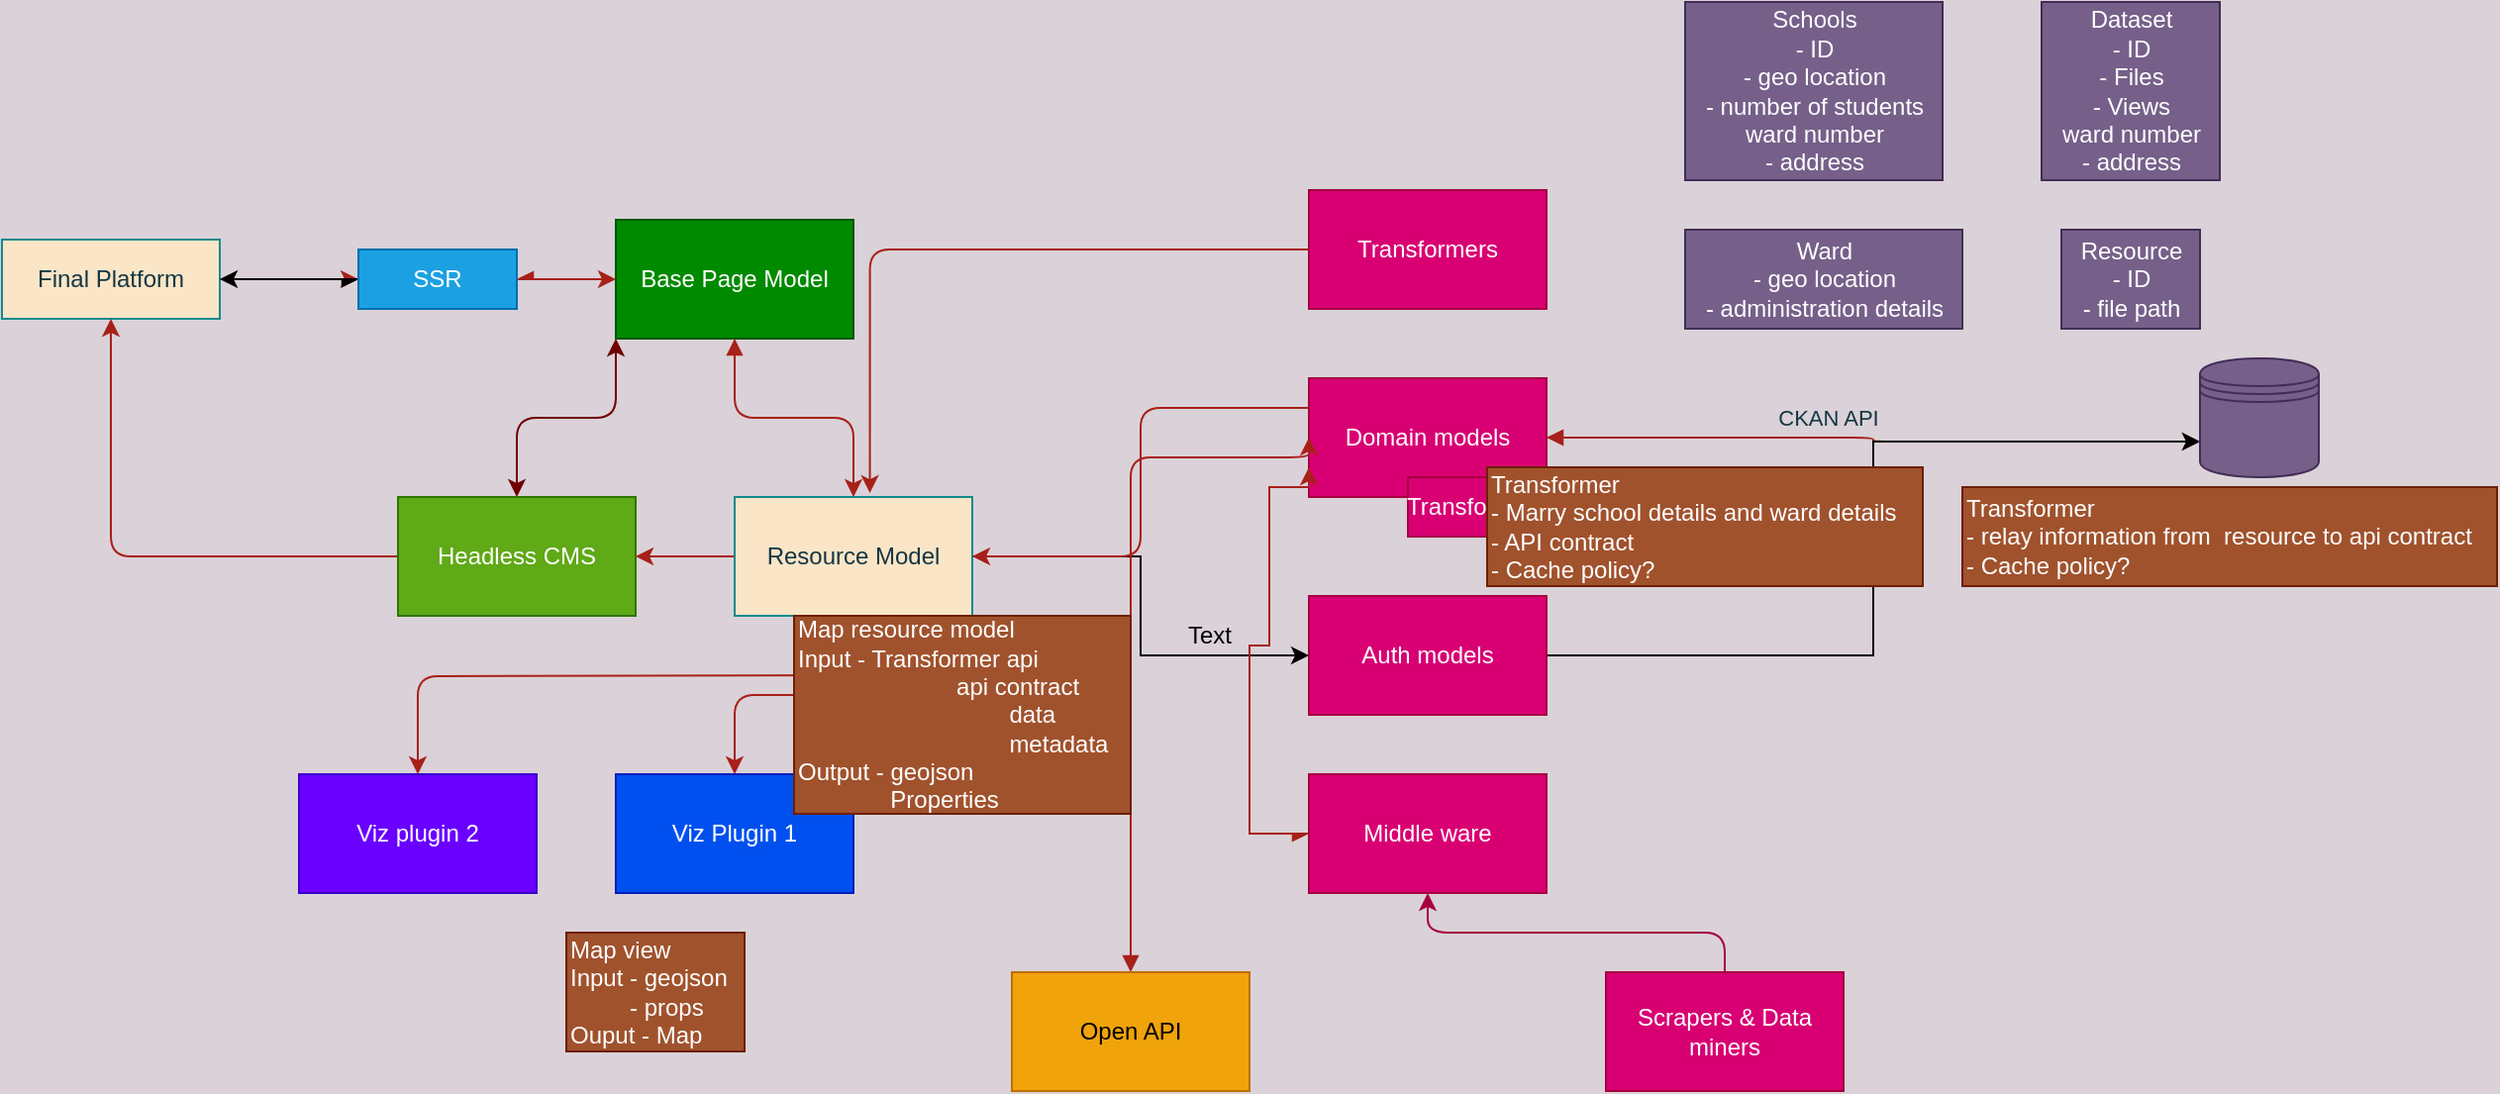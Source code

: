 <mxfile>
    <diagram id="JFMgObX7a8RLx0mdCkn_" name="Page-1">
        <mxGraphModel dx="1286" dy="1900" grid="1" gridSize="10" guides="1" tooltips="1" connect="1" arrows="1" fold="1" page="1" pageScale="1" pageWidth="1700" pageHeight="1100" background="#DAD2D8" math="0" shadow="0">
            <root>
                <mxCell id="0"/>
                <mxCell id="1" parent="0"/>
                <mxCell id="5" value="" style="edgeStyle=orthogonalEdgeStyle;rounded=0;orthogonalLoop=1;jettySize=auto;html=1;strokeColor=#A8201A;fontColor=#143642;labelBackgroundColor=#DAD2D8;" parent="1" source="3" target="4" edge="1">
                    <mxGeometry relative="1" as="geometry"/>
                </mxCell>
                <mxCell id="3" value="Final Platform" style="whiteSpace=wrap;html=1;fillColor=#FAE5C7;strokeColor=#0F8B8D;fontColor=#143642;" parent="1" vertex="1">
                    <mxGeometry x="20" y="-690" width="110" height="40" as="geometry"/>
                </mxCell>
                <mxCell id="13" value="" style="edgeStyle=orthogonalEdgeStyle;curved=0;rounded=1;sketch=0;orthogonalLoop=1;jettySize=auto;html=1;fontColor=#143642;strokeColor=#A8201A;fillColor=#FAE5C7;startArrow=async;startFill=1;" parent="1" source="4" target="12" edge="1">
                    <mxGeometry relative="1" as="geometry"/>
                </mxCell>
                <mxCell id="55" value="" style="edgeStyle=orthogonalEdgeStyle;rounded=0;orthogonalLoop=1;jettySize=auto;html=1;startArrow=async;startFill=1;" parent="1" source="4" target="3" edge="1">
                    <mxGeometry relative="1" as="geometry"/>
                </mxCell>
                <mxCell id="4" value="SSR" style="whiteSpace=wrap;html=1;fillColor=#1ba1e2;strokeColor=#006EAF;fontColor=#ffffff;" parent="1" vertex="1">
                    <mxGeometry x="200" y="-685" width="80" height="30" as="geometry"/>
                </mxCell>
                <mxCell id="8" style="edgeStyle=orthogonalEdgeStyle;rounded=0;orthogonalLoop=1;jettySize=auto;html=1;exitX=0.5;exitY=1;exitDx=0;exitDy=0;strokeColor=#A8201A;fontColor=#143642;labelBackgroundColor=#DAD2D8;" parent="1" edge="1">
                    <mxGeometry relative="1" as="geometry">
                        <mxPoint x="400" y="-530" as="sourcePoint"/>
                        <mxPoint x="400" y="-530" as="targetPoint"/>
                    </mxGeometry>
                </mxCell>
                <mxCell id="17" value="" style="edgeStyle=orthogonalEdgeStyle;curved=0;rounded=1;sketch=0;orthogonalLoop=1;jettySize=auto;html=1;fontColor=#143642;strokeColor=#A8201A;fillColor=#FAE5C7;startArrow=block;startFill=1;" parent="1" source="12" target="16" edge="1">
                    <mxGeometry relative="1" as="geometry"/>
                </mxCell>
                <mxCell id="25" style="edgeStyle=orthogonalEdgeStyle;curved=0;rounded=1;sketch=0;orthogonalLoop=1;jettySize=auto;html=1;exitX=0;exitY=1;exitDx=0;exitDy=0;fontColor=#143642;fillColor=#a20025;startArrow=classic;startFill=1;strokeColor=#6F0000;" parent="1" source="12" target="24" edge="1">
                    <mxGeometry relative="1" as="geometry"/>
                </mxCell>
                <mxCell id="12" value="Base Page Model" style="whiteSpace=wrap;html=1;fontColor=#ffffff;strokeColor=#005700;fillColor=#008a00;" parent="1" vertex="1">
                    <mxGeometry x="330" y="-700" width="120" height="60" as="geometry"/>
                </mxCell>
                <mxCell id="19" value="" style="edgeStyle=orthogonalEdgeStyle;curved=0;rounded=1;sketch=0;orthogonalLoop=1;jettySize=auto;html=1;fontColor=#143642;strokeColor=#A8201A;fillColor=#FAE5C7;" parent="1" source="16" target="18" edge="1">
                    <mxGeometry relative="1" as="geometry"/>
                </mxCell>
                <mxCell id="27" style="edgeStyle=orthogonalEdgeStyle;curved=0;rounded=1;sketch=0;orthogonalLoop=1;jettySize=auto;html=1;exitX=0;exitY=0.5;exitDx=0;exitDy=0;entryX=1;entryY=0.5;entryDx=0;entryDy=0;fontColor=#143642;strokeColor=#A8201A;fillColor=#FAE5C7;" parent="1" source="16" target="24" edge="1">
                    <mxGeometry relative="1" as="geometry"/>
                </mxCell>
                <mxCell id="57" style="edgeStyle=orthogonalEdgeStyle;rounded=0;orthogonalLoop=1;jettySize=auto;html=1;entryX=0;entryY=0.5;entryDx=0;entryDy=0;" parent="1" source="16" target="43" edge="1">
                    <mxGeometry relative="1" as="geometry"/>
                </mxCell>
                <mxCell id="16" value="Resource Model" style="whiteSpace=wrap;html=1;fontColor=#143642;strokeColor=#0F8B8D;fillColor=#FAE5C7;" parent="1" vertex="1">
                    <mxGeometry x="390" y="-560" width="120" height="60" as="geometry"/>
                </mxCell>
                <mxCell id="18" value="Viz Plugin 1" style="whiteSpace=wrap;html=1;fontColor=#ffffff;strokeColor=#001DBC;fillColor=#0050ef;" parent="1" vertex="1">
                    <mxGeometry x="330" y="-420" width="120" height="60" as="geometry"/>
                </mxCell>
                <mxCell id="20" value="Viz plugin 2" style="whiteSpace=wrap;html=1;fontColor=#ffffff;strokeColor=#3700CC;fillColor=#6a00ff;" parent="1" vertex="1">
                    <mxGeometry x="170" y="-420" width="120" height="60" as="geometry"/>
                </mxCell>
                <mxCell id="23" value="" style="edgeStyle=orthogonalEdgeStyle;curved=0;rounded=1;sketch=0;orthogonalLoop=1;jettySize=auto;html=1;fontColor=#143642;strokeColor=#A8201A;fillColor=#FAE5C7;entryX=0.5;entryY=0;entryDx=0;entryDy=0;" parent="1" target="20" edge="1">
                    <mxGeometry relative="1" as="geometry">
                        <mxPoint x="450" y="-470" as="sourcePoint"/>
                        <mxPoint x="580" y="-430" as="targetPoint"/>
                    </mxGeometry>
                </mxCell>
                <mxCell id="26" style="edgeStyle=orthogonalEdgeStyle;curved=0;rounded=1;sketch=0;orthogonalLoop=1;jettySize=auto;html=1;exitX=0;exitY=0.5;exitDx=0;exitDy=0;entryX=0.5;entryY=1;entryDx=0;entryDy=0;fontColor=#143642;strokeColor=#A8201A;fillColor=#FAE5C7;" parent="1" source="24" target="3" edge="1">
                    <mxGeometry relative="1" as="geometry"/>
                </mxCell>
                <mxCell id="24" value="Headless CMS" style="whiteSpace=wrap;html=1;rounded=0;sketch=0;fontColor=#ffffff;strokeColor=#2D7600;fillColor=#60a917;" parent="1" vertex="1">
                    <mxGeometry x="220" y="-560" width="120" height="60" as="geometry"/>
                </mxCell>
                <mxCell id="54" style="edgeStyle=orthogonalEdgeStyle;curved=0;rounded=1;sketch=0;orthogonalLoop=1;jettySize=auto;html=1;exitX=0;exitY=0.5;exitDx=0;exitDy=0;fontColor=#143642;startArrow=none;startFill=0;strokeColor=#A8201A;fillColor=#FAE5C7;entryX=0.569;entryY=-0.033;entryDx=0;entryDy=0;entryPerimeter=0;" parent="1" source="41" target="16" edge="1">
                    <mxGeometry relative="1" as="geometry">
                        <mxPoint x="490.0" y="-530" as="targetPoint"/>
                    </mxGeometry>
                </mxCell>
                <mxCell id="41" value="Transformers" style="whiteSpace=wrap;html=1;rounded=0;sketch=0;fontColor=#ffffff;strokeColor=#A50040;fillColor=#d80073;" parent="1" vertex="1">
                    <mxGeometry x="680" y="-715" width="120" height="60" as="geometry"/>
                </mxCell>
                <mxCell id="45" style="edgeStyle=orthogonalEdgeStyle;curved=0;rounded=1;sketch=0;orthogonalLoop=1;jettySize=auto;html=1;exitX=1;exitY=0.5;exitDx=0;exitDy=0;entryX=0;entryY=0.7;entryDx=0;entryDy=0;fontColor=#143642;startArrow=block;startFill=1;fillColor=#FAE5C7;strokeColor=#A8201A;" parent="1" source="42" target="44" edge="1">
                    <mxGeometry relative="1" as="geometry"/>
                </mxCell>
                <mxCell id="46" value="CKAN API" style="edgeLabel;html=1;align=center;verticalAlign=middle;resizable=0;points=[];fontColor=#143642;labelBackgroundColor=none;" parent="45" vertex="1" connectable="0">
                    <mxGeometry x="-0.349" y="-1" relative="1" as="geometry">
                        <mxPoint x="34" y="-11" as="offset"/>
                    </mxGeometry>
                </mxCell>
                <mxCell id="50" style="edgeStyle=orthogonalEdgeStyle;curved=0;rounded=1;sketch=0;orthogonalLoop=1;jettySize=auto;html=1;exitX=0;exitY=0.25;exitDx=0;exitDy=0;fontColor=#143642;startArrow=none;startFill=0;strokeColor=#A8201A;fillColor=#FAE5C7;" parent="1" source="42" target="16" edge="1">
                    <mxGeometry relative="1" as="geometry"/>
                </mxCell>
                <mxCell id="42" value="Domain models" style="whiteSpace=wrap;html=1;rounded=0;sketch=0;fontColor=#ffffff;strokeColor=#A50040;fillColor=#d80073;" parent="1" vertex="1">
                    <mxGeometry x="680" y="-620" width="120" height="60" as="geometry"/>
                </mxCell>
                <mxCell id="58" style="edgeStyle=orthogonalEdgeStyle;rounded=0;orthogonalLoop=1;jettySize=auto;html=1;entryX=0;entryY=0.7;entryDx=0;entryDy=0;" parent="1" source="43" target="44" edge="1">
                    <mxGeometry relative="1" as="geometry"/>
                </mxCell>
                <mxCell id="43" value="Auth models" style="whiteSpace=wrap;html=1;rounded=0;sketch=0;fontColor=#ffffff;strokeColor=#A50040;fillColor=#d80073;" parent="1" vertex="1">
                    <mxGeometry x="680" y="-510" width="120" height="60" as="geometry"/>
                </mxCell>
                <mxCell id="44" value="" style="shape=datastore;whiteSpace=wrap;html=1;rounded=0;sketch=0;fontColor=#ffffff;strokeColor=#432D57;fillColor=#76608a;" parent="1" vertex="1">
                    <mxGeometry x="1130" y="-630" width="60" height="60" as="geometry"/>
                </mxCell>
                <mxCell id="49" style="edgeStyle=orthogonalEdgeStyle;curved=0;rounded=1;sketch=0;orthogonalLoop=1;jettySize=auto;html=1;entryX=0;entryY=0.5;entryDx=0;entryDy=0;fontColor=#143642;startArrow=block;startFill=1;strokeColor=#A8201A;fillColor=#FAE5C7;" parent="1" source="47" target="42" edge="1">
                    <mxGeometry relative="1" as="geometry">
                        <Array as="points">
                            <mxPoint x="590" y="-580"/>
                        </Array>
                    </mxGeometry>
                </mxCell>
                <mxCell id="47" value="Open API" style="whiteSpace=wrap;html=1;rounded=0;labelBackgroundColor=none;sketch=0;fontColor=#000000;strokeColor=#BD7000;fillColor=#f0a30a;" parent="1" vertex="1">
                    <mxGeometry x="530" y="-320" width="120" height="60" as="geometry"/>
                </mxCell>
                <mxCell id="52" style="edgeStyle=orthogonalEdgeStyle;curved=0;rounded=1;sketch=0;orthogonalLoop=1;jettySize=auto;html=1;exitX=0.5;exitY=0;exitDx=0;exitDy=0;fontColor=#143642;startArrow=none;startFill=0;strokeColor=#A50040;fillColor=#d80073;" parent="1" source="48" target="51" edge="1">
                    <mxGeometry relative="1" as="geometry"/>
                </mxCell>
                <mxCell id="48" value="Scrapers &amp;amp; Data miners" style="whiteSpace=wrap;html=1;rounded=0;labelBackgroundColor=none;sketch=0;fontColor=#ffffff;strokeColor=#A50040;fillColor=#d80073;" parent="1" vertex="1">
                    <mxGeometry x="830" y="-320" width="120" height="60" as="geometry"/>
                </mxCell>
                <mxCell id="56" style="edgeStyle=orthogonalEdgeStyle;rounded=0;orthogonalLoop=1;jettySize=auto;html=1;entryX=0;entryY=0.75;entryDx=0;entryDy=0;startArrow=async;startFill=1;strokeColor=#A8201A;" parent="1" source="51" target="42" edge="1">
                    <mxGeometry relative="1" as="geometry">
                        <Array as="points">
                            <mxPoint x="650" y="-390"/>
                            <mxPoint x="650" y="-485"/>
                            <mxPoint x="660" y="-485"/>
                            <mxPoint x="660" y="-565"/>
                        </Array>
                    </mxGeometry>
                </mxCell>
                <mxCell id="51" value="Middle ware" style="whiteSpace=wrap;html=1;rounded=0;labelBackgroundColor=none;sketch=0;fontColor=#ffffff;strokeColor=#A50040;fillColor=#d80073;" parent="1" vertex="1">
                    <mxGeometry x="680" y="-420" width="120" height="60" as="geometry"/>
                </mxCell>
                <mxCell id="53" value="Transformers" style="whiteSpace=wrap;html=1;rounded=0;labelBackgroundColor=none;sketch=0;fontColor=#ffffff;strokeColor=#A50040;fillColor=#d80073;" parent="1" vertex="1">
                    <mxGeometry x="730" y="-570" width="70" height="30" as="geometry"/>
                </mxCell>
                <mxCell id="59" value="Text" style="text;html=1;strokeColor=none;fillColor=none;align=center;verticalAlign=middle;whiteSpace=wrap;rounded=0;" vertex="1" parent="1">
                    <mxGeometry x="610" y="-500" width="40" height="20" as="geometry"/>
                </mxCell>
                <mxCell id="61" value="Map view&lt;br&gt;Input - geojson&lt;br&gt;&amp;nbsp; &amp;nbsp; &amp;nbsp; &amp;nbsp; &amp;nbsp;- props&lt;br&gt;Ouput - Map" style="text;html=1;align=left;verticalAlign=middle;resizable=0;points=[];autosize=1;strokeColor=#6D1F00;fontColor=#ffffff;fillColor=#a0522d;" vertex="1" parent="1">
                    <mxGeometry x="305" y="-340" width="90" height="60" as="geometry"/>
                </mxCell>
                <mxCell id="62" value="Map resource model&lt;br&gt;Input - Transformer api&lt;br&gt;&lt;span style=&quot;white-space: pre&quot;&gt;&#9;&lt;/span&gt;&lt;span style=&quot;white-space: pre&quot;&gt;&#9;&lt;/span&gt;&lt;span style=&quot;white-space: pre&quot;&gt;&#9;&lt;/span&gt;api contract&lt;br&gt;&lt;span style=&quot;white-space: pre&quot;&gt;&#9;&lt;/span&gt;&lt;span style=&quot;white-space: pre&quot;&gt;&#9;&lt;/span&gt;&lt;span style=&quot;white-space: pre&quot;&gt;&#9;&lt;/span&gt;&lt;span style=&quot;white-space: pre&quot;&gt;&#9;&lt;/span&gt;data&lt;br&gt;&lt;span style=&quot;white-space: pre&quot;&gt;&#9;&lt;/span&gt;&lt;span style=&quot;white-space: pre&quot;&gt;&#9;&lt;/span&gt;&lt;span style=&quot;white-space: pre&quot;&gt;&#9;&lt;/span&gt;&lt;span style=&quot;white-space: pre&quot;&gt;&#9;&lt;/span&gt;metadata&lt;br&gt;Output - geojson&lt;br&gt;&amp;nbsp; &amp;nbsp; &amp;nbsp; &amp;nbsp; &amp;nbsp; &amp;nbsp; &amp;nbsp; Properties" style="text;html=1;align=left;verticalAlign=middle;resizable=0;points=[];autosize=1;strokeColor=#6D1F00;fontColor=#ffffff;fillColor=#a0522d;" vertex="1" parent="1">
                    <mxGeometry x="420" y="-500" width="170" height="100" as="geometry"/>
                </mxCell>
                <mxCell id="63" value="Schools&lt;br&gt;- ID&lt;br&gt;- geo location&lt;br&gt;- number of students&lt;br&gt;ward number&lt;br&gt;- address" style="text;html=1;align=center;verticalAlign=middle;resizable=0;points=[];autosize=1;strokeColor=#432D57;fontColor=#ffffff;fillColor=#76608a;" vertex="1" parent="1">
                    <mxGeometry x="870" y="-810" width="130" height="90" as="geometry"/>
                </mxCell>
                <mxCell id="64" value="Ward&lt;br&gt;- geo location&lt;br&gt;- administration details" style="text;html=1;align=center;verticalAlign=middle;resizable=0;points=[];autosize=1;strokeColor=#432D57;fontColor=#ffffff;fillColor=#76608a;" vertex="1" parent="1">
                    <mxGeometry x="870" y="-695" width="140" height="50" as="geometry"/>
                </mxCell>
                <mxCell id="65" value="Transformer&amp;nbsp;&lt;br&gt;- Marry school details and ward details&lt;br&gt;- API contract&lt;br&gt;- Cache policy?" style="text;html=1;align=left;verticalAlign=middle;resizable=0;points=[];autosize=1;strokeColor=#6D1F00;fontColor=#ffffff;fillColor=#a0522d;" vertex="1" parent="1">
                    <mxGeometry x="770" y="-575" width="220" height="60" as="geometry"/>
                </mxCell>
                <mxCell id="66" value="Dataset&lt;br&gt;- ID&lt;br&gt;- Files&lt;br&gt;- Views&lt;br&gt;ward number&lt;br&gt;- address" style="text;html=1;align=center;verticalAlign=middle;resizable=0;points=[];autosize=1;strokeColor=#432D57;fontColor=#ffffff;fillColor=#76608a;" vertex="1" parent="1">
                    <mxGeometry x="1050" y="-810" width="90" height="90" as="geometry"/>
                </mxCell>
                <mxCell id="67" value="Resource&lt;br&gt;- ID&lt;br&gt;- file path" style="text;html=1;align=center;verticalAlign=middle;resizable=0;points=[];autosize=1;strokeColor=#432D57;fontColor=#ffffff;fillColor=#76608a;" vertex="1" parent="1">
                    <mxGeometry x="1060" y="-695" width="70" height="50" as="geometry"/>
                </mxCell>
                <mxCell id="68" value="Transformer&amp;nbsp;&lt;br&gt;- relay information from&amp;nbsp; resource to api contract&lt;br&gt;- Cache policy?" style="text;html=1;align=left;verticalAlign=middle;resizable=0;points=[];autosize=1;strokeColor=#6D1F00;fontColor=#ffffff;fillColor=#a0522d;" vertex="1" parent="1">
                    <mxGeometry x="1010" y="-565" width="270" height="50" as="geometry"/>
                </mxCell>
            </root>
        </mxGraphModel>
    </diagram>
</mxfile>